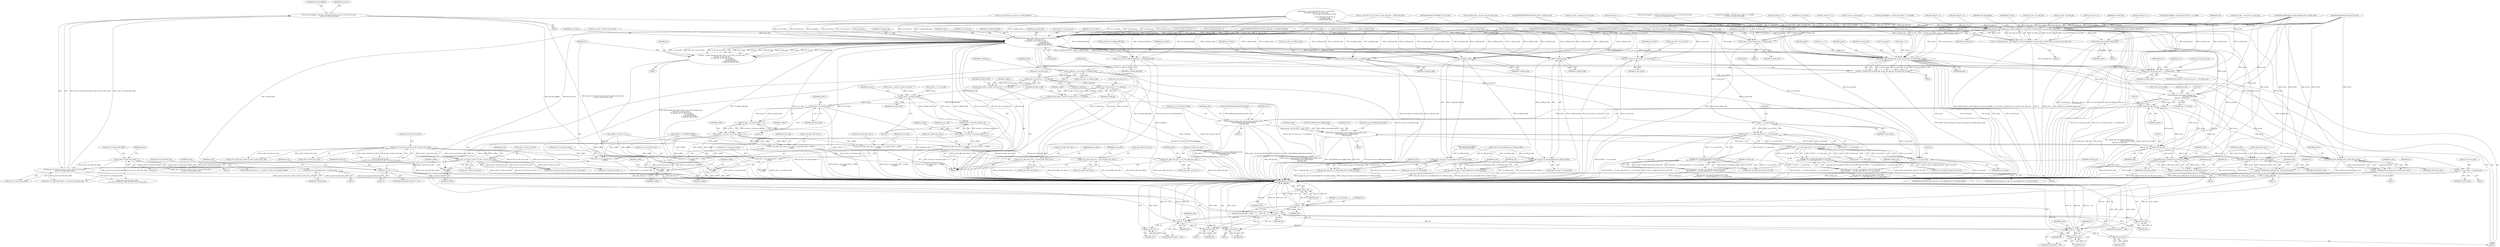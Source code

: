 digraph "0_Android_494561291a503840f385fbcd11d9bc5f4dc502b8_2@integer" {
"1001121" [label="(Call,num_mb_skipped = (ps_dec->u2_frm_ht_in_mbs * ps_dec->u2_frm_wd_in_mbs)\n - ps_dec->u2_total_mbs_coded)"];
"1001123" [label="(Call,(ps_dec->u2_frm_ht_in_mbs * ps_dec->u2_frm_wd_in_mbs)\n - ps_dec->u2_total_mbs_coded)"];
"1001124" [label="(Call,ps_dec->u2_frm_ht_in_mbs * ps_dec->u2_frm_wd_in_mbs)"];
"1000237" [label="(Call,ps_dec->u2_frm_ht_in_mbs * ps_dec->u2_frm_wd_in_mbs)"];
"1000617" [label="(Call,ps_dec->u2_total_mbs_coded = 0)"];
"1001182" [label="(Call,ih264d_mark_err_slice_skip(ps_dec, num_mb_skipped, u1_is_idr_slice, u2_frame_num, ps_cur_poc, prev_slice_err))"];
"1001180" [label="(Call,ret = ih264d_mark_err_slice_skip(ps_dec, num_mb_skipped, u1_is_idr_slice, u2_frame_num, ps_cur_poc, prev_slice_err))"];
"1001268" [label="(Call,ret != OK)"];
"1001271" [label="(Return,return ret;)"];
"1001441" [label="(Call,ret != OK)"];
"1001444" [label="(Return,return ret;)"];
"1001656" [label="(Call,ret != OK)"];
"1001659" [label="(Return,return ret;)"];
"1001907" [label="(Return,return OK;)"];
"1001924" [label="(Return,return OK;)"];
"1002557" [label="(Call,ret != OK)"];
"1002560" [label="(Return,return ret;)"];
"1002617" [label="(Return,return ret;)"];
"1001210" [label="(Call,ps_dec->u2_prv_frame_num = u2_frame_num)"];
"1001223" [label="(Call,prev_slice_err == 2)"];
"1001263" [label="(Call,ih264d_err_pic_dispbuf_mgr(ps_dec))"];
"1001316" [label="(Call,ps_dec->u2_prv_frame_num = u2_frame_num)"];
"1001424" [label="(Call,ih264d_decode_pic_order_cnt(u1_is_idr_slice, u2_frame_num,\n &ps_dec->s_prev_pic_poc,\n &s_tmp_poc, ps_cur_slice, ps_pps,\n                                          u1_nal_ref_idc,\n                                          u1_bottom_field_flag,\n                                          u1_field_pic_flag, &i4_poc))"];
"1001422" [label="(Call,ret = ih264d_decode_pic_order_cnt(u1_is_idr_slice, u2_frame_num,\n &ps_dec->s_prev_pic_poc,\n &s_tmp_poc, ps_cur_slice, ps_pps,\n                                          u1_nal_ref_idc,\n                                          u1_bottom_field_flag,\n                                          u1_field_pic_flag, &i4_poc))"];
"1001512" [label="(Call,ps_cur_slice->u1_field_pic_flag = u1_field_pic_flag)"];
"1001958" [label="(Call,u1_field_pic = ps_cur_slice->u1_field_pic_flag)"];
"1002019" [label="(Call,ps_dec->u2_frm_wd_y << u1_field_pic)"];
"1002017" [label="(Call,u4_frame_stride = ps_dec->u2_frm_wd_y << u1_field_pic)"];
"1002032" [label="(Call,u2_mb_y * u4_frame_stride)"];
"1002031" [label="(Call,(u2_mb_y * u4_frame_stride) << 4)"];
"1002029" [label="(Call,y_offset = (u2_mb_y * u4_frame_stride) << 4)"];
"1002036" [label="(Call,ps_trns_addr->pu1_dest_y = ps_dec->s_cur_pic.pu1_buf1 + x_offset\n + y_offset)"];
"1002095" [label="(Call,ps_trns_addr->pu1_mb_y = ps_trns_addr->pu1_dest_y)"];
"1002040" [label="(Call,ps_dec->s_cur_pic.pu1_buf1 + x_offset\n + y_offset)"];
"1002046" [label="(Call,x_offset\n + y_offset)"];
"1002062" [label="(Call,u2_mb_y * u4_frame_stride)"];
"1002061" [label="(Call,(u2_mb_y * u4_frame_stride) << 3)"];
"1002059" [label="(Call,y_offset = (u2_mb_y * u4_frame_stride) << 3)"];
"1002069" [label="(Call,ps_trns_addr->pu1_dest_u = ps_dec->s_cur_pic.pu1_buf2 + x_offset\n + y_offset)"];
"1002102" [label="(Call,ps_trns_addr->pu1_mb_u = ps_trns_addr->pu1_dest_u)"];
"1002073" [label="(Call,ps_dec->s_cur_pic.pu1_buf2 + x_offset\n + y_offset)"];
"1002079" [label="(Call,x_offset\n + y_offset)"];
"1002082" [label="(Call,ps_trns_addr->pu1_dest_v = ps_dec->s_cur_pic.pu1_buf3 + x_offset\n + y_offset)"];
"1002109" [label="(Call,ps_trns_addr->pu1_mb_v = ps_trns_addr->pu1_dest_v)"];
"1002086" [label="(Call,ps_dec->s_cur_pic.pu1_buf3 + x_offset\n + y_offset)"];
"1002092" [label="(Call,x_offset\n + y_offset)"];
"1002051" [label="(Call,ps_dec->u2_frm_wd_uv << u1_field_pic)"];
"1002049" [label="(Call,u4_frame_stride = ps_dec->u2_frm_wd_uv << u1_field_pic)"];
"1001517" [label="(Call,ps_cur_slice->u1_bottom_field_flag = u1_bottom_field_flag)"];
"1001544" [label="(Call,ps_cur_slice->u1_nal_ref_idc = u1_nal_ref_idc)"];
"1001610" [label="(Call,!u1_field_pic_flag)"];
"1001604" [label="(Call,(ps_pps->ps_sps->u1_mb_aff_flag) && (!u1_field_pic_flag))"];
"1001603" [label="(Call,!((ps_pps->ps_sps->u1_mb_aff_flag) && (!u1_field_pic_flag)))"];
"1001627" [label="(Call,!u1_field_pic_flag)"];
"1001621" [label="(Call,(ps_pps->ps_sps->u1_mb_aff_flag) && (!u1_field_pic_flag))"];
"1001620" [label="(Call,!((ps_pps->ps_sps->u1_mb_aff_flag) && (!u1_field_pic_flag)))"];
"1001648" [label="(Call,ih264d_start_of_pic(ps_dec, i4_poc, &s_tmp_poc, u2_frame_num, ps_pps))"];
"1001646" [label="(Call,ret = ih264d_start_of_pic(ps_dec, i4_poc, &s_tmp_poc, u2_frame_num, ps_pps))"];
"1001667" [label="(Call,ih264d_get_next_display_field(ps_dec,\n                                          ps_dec->ps_out_buffer,\n &(ps_dec->s_disp_op)))"];
"1001722" [label="(Call,(void *)ps_dec)"];
"1001714" [label="(Call,ithread_create(ps_dec->pv_dec_thread_handle, NULL,\n (void *)ih264d_decode_picture_thread,\n (void *)ps_dec))"];
"1001758" [label="(Call,ithread_create(ps_dec->pv_bs_deblk_thread_handle, NULL,\n (void *)ih264d_recon_deblk_thread,\n (void *)ps_dec))"];
"1001766" [label="(Call,(void *)ps_dec)"];
"1002456" [label="(Call,ih264d_parse_islice(ps_dec, u2_first_mb_in_slice))"];
"1002454" [label="(Call,ret = ih264d_parse_islice(ps_dec, u2_first_mb_in_slice))"];
"1002491" [label="(Call,ih264d_parse_pslice(ps_dec, u2_first_mb_in_slice))"];
"1002489" [label="(Call,ret = ih264d_parse_pslice(ps_dec, u2_first_mb_in_slice))"];
"1002525" [label="(Call,ih264d_parse_bslice(ps_dec, u2_first_mb_in_slice))"];
"1002523" [label="(Call,ret = ih264d_parse_bslice(ps_dec, u2_first_mb_in_slice))"];
"1001838" [label="(Call,ps_err->u4_frm_sei_sync == u2_frame_num)"];
"1001854" [label="(Call,ps_err->u4_cur_frm = u2_frame_num)"];
"1001874" [label="(Call,0 == u1_nal_ref_idc)"];
"1001870" [label="(Call,(B_SLICE == u1_slice_type) && (0 == u1_nal_ref_idc))"];
"1001864" [label="(Call,(ps_dec->u4_skip_frm_mask & B_SLC_BIT)\n && (B_SLICE == u1_slice_type) && (0 == u1_nal_ref_idc))"];
"1001862" [label="(Call,i4_skip_b_pic = (ps_dec->u4_skip_frm_mask & B_SLC_BIT)\n && (B_SLICE == u1_slice_type) && (0 == u1_nal_ref_idc))"];
"1001885" [label="(Call,(P_SLICE == u1_slice_type) && (0 == u1_nal_ref_idc))"];
"1001879" [label="(Call,(ps_dec->u4_skip_frm_mask & P_SLC_BIT)\n && (P_SLICE == u1_slice_type) && (0 == u1_nal_ref_idc))"];
"1001877" [label="(Call,i4_skip_p_pic = (ps_dec->u4_skip_frm_mask & P_SLC_BIT)\n && (P_SLICE == u1_slice_type) && (0 == u1_nal_ref_idc))"];
"1001889" [label="(Call,0 == u1_nal_ref_idc)"];
"1001427" [label="(Call,&ps_dec->s_prev_pic_poc)"];
"1001017" [label="(Call,u1_is_idr_slice = ps_cur_slice->u1_nal_unit_type == IDR_SLICE_NAL)"];
"1001658" [label="(Identifier,OK)"];
"1001650" [label="(Identifier,i4_poc)"];
"1002458" [label="(Identifier,u2_first_mb_in_slice)"];
"1001237" [label="(Identifier,ps_dec)"];
"1002455" [label="(Identifier,ret)"];
"1001610" [label="(Call,!u1_field_pic_flag)"];
"1001519" [label="(Identifier,ps_cur_slice)"];
"1001960" [label="(Call,ps_cur_slice->u1_field_pic_flag)"];
"1001880" [label="(Call,ps_dec->u4_skip_frm_mask & P_SLC_BIT)"];
"1002102" [label="(Call,ps_trns_addr->pu1_mb_u = ps_trns_addr->pu1_dest_u)"];
"1001865" [label="(Call,ps_dec->u4_skip_frm_mask & B_SLC_BIT)"];
"1001263" [label="(Call,ih264d_err_pic_dispbuf_mgr(ps_dec))"];
"1001654" [label="(Identifier,ps_pps)"];
"1001894" [label="(Block,)"];
"1002041" [label="(Call,ps_dec->s_cur_pic.pu1_buf1)"];
"1000538" [label="(Call,ih264d_decode_gaps_in_frame_num(ps_dec, u2_frame_num))"];
"1002084" [label="(Identifier,ps_trns_addr)"];
"1000686" [label="(Call,0 == u1_field_pic_flag)"];
"1000618" [label="(Call,ps_dec->u2_total_mbs_coded)"];
"1002560" [label="(Return,return ret;)"];
"1002031" [label="(Call,(u2_mb_y * u4_frame_stride) << 4)"];
"1002066" [label="(Call,x_offset *= YUV420SP_FACTOR)"];
"1001152" [label="(Call,num_mb_skipped = (u2_first_mb_in_slice << u1_mbaff)\n - ps_dec->u2_total_mbs_coded)"];
"1001108" [label="(Call,prev_slice_err = 1)"];
"1001907" [label="(Return,return OK;)"];
"1002454" [label="(Call,ret = ih264d_parse_islice(ps_dec, u2_first_mb_in_slice))"];
"1001438" [label="(Call,&i4_poc)"];
"1002087" [label="(Call,ps_dec->s_cur_pic.pu1_buf3)"];
"1001185" [label="(Identifier,u1_is_idr_slice)"];
"1001604" [label="(Call,(ps_pps->ps_sps->u1_mb_aff_flag) && (!u1_field_pic_flag))"];
"1002099" [label="(Call,ps_trns_addr->pu1_dest_y)"];
"1002048" [label="(Identifier,y_offset)"];
"1002093" [label="(Identifier,x_offset)"];
"1001458" [label="(Call,i4_poc == 0)"];
"1001217" [label="(Identifier,ps_dec)"];
"1000899" [label="(Call,ih264d_is_end_of_pic(u2_frame_num, u1_nal_ref_idc,\n &s_tmp_poc, &ps_dec->s_cur_pic_poc,\n                                            ps_cur_slice, u1_pic_order_cnt_type,\n\n                                             u1_nal_unit_type, u4_idr_pic_id,\n                                             u1_field_pic_flag,\n                                             u1_bottom_field_flag))"];
"1000625" [label="(Identifier,ps_seq)"];
"1001149" [label="(Call,prev_slice_err = 2)"];
"1002063" [label="(Identifier,u2_mb_y)"];
"1002074" [label="(Call,ps_dec->s_cur_pic.pu1_buf2)"];
"1002515" [label="(Block,)"];
"1001443" [label="(Identifier,OK)"];
"1001270" [label="(Identifier,OK)"];
"1001876" [label="(Identifier,u1_nal_ref_idc)"];
"1001274" [label="(Identifier,i1_is_end_of_poc)"];
"1002446" [label="(Block,)"];
"1001970" [label="(Identifier,ps_dec)"];
"1001602" [label="(ControlStructure,if(!((ps_pps->ps_sps->u1_mb_aff_flag) && (!u1_field_pic_flag))))"];
"1002009" [label="(Call,ps_dec->u2_frm_ht_in_mbs - 1)"];
"1001646" [label="(Call,ret = ih264d_start_of_pic(ps_dec, i4_poc, &s_tmp_poc, u2_frame_num, ps_pps))"];
"1000930" [label="(Call,!u1_field_pic_flag)"];
"1001516" [label="(Identifier,u1_field_pic_flag)"];
"1002034" [label="(Identifier,u4_frame_stride)"];
"1001320" [label="(Identifier,u2_frame_num)"];
"1001649" [label="(Identifier,ps_dec)"];
"1001669" [label="(Call,ps_dec->ps_out_buffer)"];
"1001889" [label="(Call,0 == u1_nal_ref_idc)"];
"1001440" [label="(ControlStructure,if(ret != OK))"];
"1001214" [label="(Identifier,u2_frame_num)"];
"1001134" [label="(Call,ps_cur_poc = &s_tmp_poc)"];
"1000666" [label="(Call,u1_field_pic_flag = 0)"];
"1001235" [label="(Call,ps_dec->u2_total_mbs_coded\n >= ps_dec->u2_frm_ht_in_mbs * ps_dec->u2_frm_wd_in_mbs)"];
"1001713" [label="(Block,)"];
"1001188" [label="(Identifier,prev_slice_err)"];
"1001422" [label="(Call,ret = ih264d_decode_pic_order_cnt(u1_is_idr_slice, u2_frame_num,\n &ps_dec->s_prev_pic_poc,\n &s_tmp_poc, ps_cur_slice, ps_pps,\n                                          u1_nal_ref_idc,\n                                          u1_bottom_field_flag,\n                                          u1_field_pic_flag, &i4_poc))"];
"1001224" [label="(Identifier,prev_slice_err)"];
"1000652" [label="(Call,COPYTHECONTEXT(\"SH: bottom_field_flag\", u1_bottom_field_flag))"];
"1002095" [label="(Call,ps_trns_addr->pu1_mb_y = ps_trns_addr->pu1_dest_y)"];
"1002092" [label="(Call,x_offset\n + y_offset)"];
"1002111" [label="(Identifier,ps_trns_addr)"];
"1002493" [label="(Identifier,u2_first_mb_in_slice)"];
"1001856" [label="(Identifier,ps_err)"];
"1001855" [label="(Call,ps_err->u4_cur_frm)"];
"1002038" [label="(Identifier,ps_trns_addr)"];
"1002110" [label="(Call,ps_trns_addr->pu1_mb_v)"];
"1001668" [label="(Identifier,ps_dec)"];
"1001766" [label="(Call,(void *)ps_dec)"];
"1001842" [label="(Identifier,u2_frame_num)"];
"1001667" [label="(Call,ih264d_get_next_display_field(ps_dec,\n                                          ps_dec->ps_out_buffer,\n &(ps_dec->s_disp_op)))"];
"1001122" [label="(Identifier,num_mb_skipped)"];
"1001648" [label="(Call,ih264d_start_of_pic(ps_dec, i4_poc, &s_tmp_poc, u2_frame_num, ps_pps))"];
"1001838" [label="(Call,ps_err->u4_frm_sei_sync == u2_frame_num)"];
"1001211" [label="(Call,ps_dec->u2_prv_frame_num)"];
"1002082" [label="(Call,ps_trns_addr->pu1_dest_v = ps_dec->s_cur_pic.pu1_buf3 + x_offset\n + y_offset)"];
"1001759" [label="(Call,ps_dec->pv_bs_deblk_thread_handle)"];
"1001647" [label="(Identifier,ret)"];
"1001095" [label="(Call,ps_seq->u1_mb_aff_flag\n && (!u1_field_pic_flag))"];
"1001893" [label="(Identifier,i4_skip_b_pic)"];
"1002025" [label="(Identifier,x_offset)"];
"1001180" [label="(Call,ret = ih264d_mark_err_slice_skip(ps_dec, num_mb_skipped, u1_is_idr_slice, u2_frame_num, ps_cur_poc, prev_slice_err))"];
"1002523" [label="(Call,ret = ih264d_parse_bslice(ps_dec, u2_first_mb_in_slice))"];
"1001877" [label="(Call,i4_skip_p_pic = (ps_dec->u4_skip_frm_mask & P_SLC_BIT)\n && (P_SLICE == u1_slice_type) && (0 == u1_nal_ref_idc))"];
"1002036" [label="(Call,ps_trns_addr->pu1_dest_y = ps_dec->s_cur_pic.pu1_buf1 + x_offset\n + y_offset)"];
"1001627" [label="(Call,!u1_field_pic_flag)"];
"1001425" [label="(Identifier,u1_is_idr_slice)"];
"1002073" [label="(Call,ps_dec->s_cur_pic.pu1_buf2 + x_offset\n + y_offset)"];
"1001854" [label="(Call,ps_err->u4_cur_frm = u2_frame_num)"];
"1001124" [label="(Call,ps_dec->u2_frm_ht_in_mbs * ps_dec->u2_frm_wd_in_mbs)"];
"1001657" [label="(Identifier,ret)"];
"1001678" [label="(Literal,0)"];
"1002030" [label="(Identifier,y_offset)"];
"1001653" [label="(Identifier,u2_frame_num)"];
"1001875" [label="(Literal,0)"];
"1002577" [label="(Call,ps_dec->u2_total_mbs_coded >= (ps_seq->u2_max_mb_addr + 1))"];
"1002558" [label="(Identifier,ret)"];
"1001264" [label="(Identifier,ps_dec)"];
"1002018" [label="(Identifier,u4_frame_stride)"];
"1001040" [label="(Call,num_mb_skipped = u2_first_mb_in_slice << u1_mbaff)"];
"1002106" [label="(Call,ps_trns_addr->pu1_dest_u)"];
"1001521" [label="(Identifier,u1_bottom_field_flag)"];
"1000621" [label="(Literal,0)"];
"1002559" [label="(Identifier,OK)"];
"1001210" [label="(Call,ps_dec->u2_prv_frame_num = u2_frame_num)"];
"1001433" [label="(Identifier,ps_cur_slice)"];
"1001512" [label="(Call,ps_cur_slice->u1_field_pic_flag = u1_field_pic_flag)"];
"1001551" [label="(Identifier,ps_cur_slice)"];
"1000978" [label="(Call,prev_slice_err = 2)"];
"1002029" [label="(Call,y_offset = (u2_mb_y * u4_frame_stride) << 4)"];
"1001724" [label="(Identifier,ps_dec)"];
"1000973" [label="(Call,prev_slice_err = 1)"];
"1000635" [label="(Call,u1_bottom_field_flag = 0)"];
"1001128" [label="(Call,ps_dec->u2_frm_wd_in_mbs)"];
"1001911" [label="(Block,)"];
"1002019" [label="(Call,ps_dec->u2_frm_wd_y << u1_field_pic)"];
"1001605" [label="(Call,ps_pps->ps_sps->u1_mb_aff_flag)"];
"1000170" [label="(Call,*ps_cur_slice = ps_dec->ps_cur_slice)"];
"1002617" [label="(Return,return ret;)"];
"1001184" [label="(Identifier,num_mb_skipped)"];
"1001229" [label="(Identifier,ps_dec)"];
"1002051" [label="(Call,ps_dec->u2_frm_wd_uv << u1_field_pic)"];
"1000944" [label="(Call,u2_frame_num != ps_dec->u2_prv_frame_num)"];
"1002050" [label="(Identifier,u4_frame_stride)"];
"1001637" [label="(Identifier,ps_dec)"];
"1001715" [label="(Call,ps_dec->pv_dec_thread_handle)"];
"1001423" [label="(Identifier,ret)"];
"1001123" [label="(Call,(ps_dec->u2_frm_ht_in_mbs * ps_dec->u2_frm_wd_in_mbs)\n - ps_dec->u2_total_mbs_coded)"];
"1001441" [label="(Call,ret != OK)"];
"1002096" [label="(Call,ps_trns_addr->pu1_mb_y)"];
"1001187" [label="(Identifier,ps_cur_poc)"];
"1001000" [label="(Call,(ps_dec->u2_frm_ht_in_mbs * ps_dec->u2_frm_wd_in_mbs)\n - ps_dec->u2_total_mbs_coded)"];
"1000669" [label="(Call,u1_bottom_field_flag = 0)"];
"1001179" [label="(Block,)"];
"1001722" [label="(Call,(void *)ps_dec)"];
"1001714" [label="(Call,ithread_create(ps_dec->pv_dec_thread_handle, NULL,\n (void *)ih264d_decode_picture_thread,\n (void *)ps_dec))"];
"1000617" [label="(Call,ps_dec->u2_total_mbs_coded = 0)"];
"1002049" [label="(Call,u4_frame_stride = ps_dec->u2_frm_wd_uv << u1_field_pic)"];
"1002081" [label="(Identifier,y_offset)"];
"1001161" [label="(Call,ps_cur_poc = &s_tmp_poc)"];
"1002083" [label="(Call,ps_trns_addr->pu1_dest_v)"];
"1001890" [label="(Literal,0)"];
"1001434" [label="(Identifier,ps_pps)"];
"1001435" [label="(Identifier,u1_nal_ref_idc)"];
"1001727" [label="(Identifier,ps_dec)"];
"1001323" [label="(Identifier,ps_cur_slice)"];
"1002525" [label="(Call,ih264d_parse_bslice(ps_dec, u2_first_mb_in_slice))"];
"1002456" [label="(Call,ih264d_parse_islice(ps_dec, u2_first_mb_in_slice))"];
"1001660" [label="(Identifier,ret)"];
"1001131" [label="(Call,ps_dec->u2_total_mbs_coded)"];
"1002064" [label="(Identifier,u4_frame_stride)"];
"1001645" [label="(Block,)"];
"1001858" [label="(Identifier,u2_frame_num)"];
"1001132" [label="(Identifier,ps_dec)"];
"1001719" [label="(Call,(void *)ih264d_decode_picture_thread)"];
"1001871" [label="(Call,B_SLICE == u1_slice_type)"];
"1002557" [label="(Call,ret != OK)"];
"1001436" [label="(Identifier,u1_bottom_field_flag)"];
"1002086" [label="(Call,ps_dec->s_cur_pic.pu1_buf3 + x_offset\n + y_offset)"];
"1000235" [label="(Call,u2_first_mb_in_slice\n > (ps_dec->u2_frm_ht_in_mbs * ps_dec->u2_frm_wd_in_mbs))"];
"1001544" [label="(Call,ps_cur_slice->u1_nal_ref_idc = u1_nal_ref_idc)"];
"1000237" [label="(Call,ps_dec->u2_frm_ht_in_mbs * ps_dec->u2_frm_wd_in_mbs)"];
"1002047" [label="(Identifier,x_offset)"];
"1001997" [label="(Call,u2_mb_y <<= u1_mb_aff)"];
"1001524" [label="(Identifier,ps_cur_slice)"];
"1002481" [label="(Block,)"];
"1002530" [label="(Identifier,ps_dec)"];
"1001045" [label="(Call,ps_cur_poc = &s_tmp_poc)"];
"1001442" [label="(Identifier,ret)"];
"1000160" [label="(Block,)"];
"1001117" [label="(Block,)"];
"1001239" [label="(Call,ps_dec->u2_frm_ht_in_mbs * ps_dec->u2_frm_wd_in_mbs)"];
"1001317" [label="(Call,ps_dec->u2_prv_frame_num)"];
"1000157" [label="(MethodParameterIn,UWORD8 u1_is_idr_slice)"];
"1001874" [label="(Call,0 == u1_nal_ref_idc)"];
"1001426" [label="(Identifier,u2_frame_num)"];
"1002113" [label="(Call,ps_trns_addr->pu1_dest_v)"];
"1002080" [label="(Identifier,x_offset)"];
"1001622" [label="(Call,ps_pps->ps_sps->u1_mb_aff_flag)"];
"1001192" [label="(Identifier,ps_dec)"];
"1002556" [label="(ControlStructure,if(ret != OK))"];
"1000158" [label="(MethodParameterIn,UWORD8 u1_nal_ref_idc)"];
"1002524" [label="(Identifier,ret)"];
"1001655" [label="(ControlStructure,if(ret != OK))"];
"1001846" [label="(Identifier,ps_err)"];
"1002070" [label="(Call,ps_trns_addr->pu1_dest_u)"];
"1001830" [label="(Block,)"];
"1000424" [label="(Call,ps_pps = &ps_dec->ps_pps[u4_temp])"];
"1002104" [label="(Identifier,ps_trns_addr)"];
"1001001" [label="(Call,ps_dec->u2_frm_ht_in_mbs * ps_dec->u2_frm_wd_in_mbs)"];
"1002069" [label="(Call,ps_trns_addr->pu1_dest_u = ps_dec->s_cur_pic.pu1_buf2 + x_offset\n + y_offset)"];
"1002496" [label="(Identifier,ps_dec)"];
"1001837" [label="(ControlStructure,if(ps_err->u4_frm_sei_sync == u2_frame_num))"];
"1001266" [label="(Identifier,ERROR_NEW_FRAME_EXPECTED)"];
"1002033" [label="(Identifier,u2_mb_y)"];
"1001663" [label="(Identifier,ps_dec)"];
"1002097" [label="(Identifier,ps_trns_addr)"];
"1002109" [label="(Call,ps_trns_addr->pu1_mb_v = ps_trns_addr->pu1_dest_v)"];
"1001666" [label="(Block,)"];
"1001924" [label="(Return,return OK;)"];
"1001445" [label="(Identifier,ret)"];
"1002119" [label="(Identifier,ps_dec)"];
"1002020" [label="(Call,ps_dec->u2_frm_wd_y)"];
"1000480" [label="(Block,)"];
"1001718" [label="(Identifier,NULL)"];
"1001885" [label="(Call,(P_SLICE == u1_slice_type) && (0 == u1_nal_ref_idc))"];
"1001223" [label="(Call,prev_slice_err == 2)"];
"1001614" [label="(Identifier,ps_dec)"];
"1001099" [label="(Call,!u1_field_pic_flag)"];
"1000926" [label="(Call,ps_seq->u1_mb_aff_flag && (!u1_field_pic_flag))"];
"1001424" [label="(Call,ih264d_decode_pic_order_cnt(u1_is_idr_slice, u2_frame_num,\n &ps_dec->s_prev_pic_poc,\n &s_tmp_poc, ps_cur_slice, ps_pps,\n                                          u1_nal_ref_idc,\n                                          u1_bottom_field_flag,\n                                          u1_field_pic_flag, &i4_poc))"];
"1002060" [label="(Identifier,y_offset)"];
"1001628" [label="(Identifier,u1_field_pic_flag)"];
"1001758" [label="(Call,ithread_create(ps_dec->pv_bs_deblk_thread_handle, NULL,\n (void *)ih264d_recon_deblk_thread,\n (void *)ps_dec))"];
"1001659" [label="(Return,return ret;)"];
"1000159" [label="(MethodParameterIn,dec_struct_t *ps_dec)"];
"1001195" [label="(Block,)"];
"1002289" [label="(Call,u2_first_mb_in_slice - 1)"];
"1001141" [label="(Call,(u2_first_mb_in_slice << u1_mbaff) > ps_dec->u2_total_mbs_coded)"];
"1001870" [label="(Call,(B_SLICE == u1_slice_type) && (0 == u1_nal_ref_idc))"];
"1001752" [label="(Block,)"];
"1002067" [label="(Identifier,x_offset)"];
"1001118" [label="(Call,prev_slice_err = 2)"];
"1001186" [label="(Identifier,u2_frame_num)"];
"1001621" [label="(Call,(ps_pps->ps_sps->u1_mb_aff_flag) && (!u1_field_pic_flag))"];
"1001631" [label="(Identifier,ps_dec)"];
"1000466" [label="(Call,COPYTHECONTEXT(\"SH: frame_num\", u2_frame_num))"];
"1001431" [label="(Call,&s_tmp_poc)"];
"1001771" [label="(Identifier,ps_dec)"];
"1001121" [label="(Call,num_mb_skipped = (ps_dec->u2_frm_ht_in_mbs * ps_dec->u2_frm_wd_in_mbs)\n - ps_dec->u2_total_mbs_coded)"];
"1002023" [label="(Identifier,u1_field_pic)"];
"1001135" [label="(Identifier,ps_cur_poc)"];
"1001672" [label="(Call,&(ps_dec->s_disp_op))"];
"1002463" [label="(Identifier,ps_dec)"];
"1001444" [label="(Return,return ret;)"];
"1001225" [label="(Literal,2)"];
"1002619" [label="(MethodReturn,WORD32)"];
"1001864" [label="(Call,(ps_dec->u4_skip_frm_mask & B_SLC_BIT)\n && (B_SLICE == u1_slice_type) && (0 == u1_nal_ref_idc))"];
"1000932" [label="(Call,prev_slice_err = 0)"];
"1002017" [label="(Call,u4_frame_stride = ps_dec->u2_frm_wd_y << u1_field_pic)"];
"1002057" [label="(Identifier,x_offset)"];
"1001878" [label="(Identifier,i4_skip_p_pic)"];
"1002457" [label="(Identifier,ps_dec)"];
"1002489" [label="(Call,ret = ih264d_parse_pslice(ps_dec, u2_first_mb_in_slice))"];
"1002618" [label="(Identifier,ret)"];
"1001620" [label="(Call,!((ps_pps->ps_sps->u1_mb_aff_flag) && (!u1_field_pic_flag)))"];
"1001886" [label="(Call,P_SLICE == u1_slice_type)"];
"1001111" [label="(Call,num_mb_skipped = u2_first_mb_in_slice << u1_mbaff)"];
"1002564" [label="(Identifier,ps_dec)"];
"1001513" [label="(Call,ps_cur_slice->u1_field_pic_flag)"];
"1001548" [label="(Identifier,u1_nal_ref_idc)"];
"1001315" [label="(Block,)"];
"1001262" [label="(Block,)"];
"1001517" [label="(Call,ps_cur_slice->u1_bottom_field_flag = u1_bottom_field_flag)"];
"1002062" [label="(Call,u2_mb_y * u4_frame_stride)"];
"1002492" [label="(Identifier,ps_dec)"];
"1001518" [label="(Call,ps_cur_slice->u1_bottom_field_flag)"];
"1002526" [label="(Identifier,ps_dec)"];
"1001183" [label="(Identifier,ps_dec)"];
"1001603" [label="(Call,!((ps_pps->ps_sps->u1_mb_aff_flag) && (!u1_field_pic_flag)))"];
"1002024" [label="(Call,x_offset = u2_mb_x << 4)"];
"1000839" [label="(Call,!u1_field_pic_flag)"];
"1001958" [label="(Call,u1_field_pic = ps_cur_slice->u1_field_pic_flag)"];
"1002103" [label="(Call,ps_trns_addr->pu1_mb_u)"];
"1002055" [label="(Identifier,u1_field_pic)"];
"1001651" [label="(Call,&s_tmp_poc)"];
"1001879" [label="(Call,(ps_dec->u4_skip_frm_mask & P_SLC_BIT)\n && (P_SLICE == u1_slice_type) && (0 == u1_nal_ref_idc))"];
"1001908" [label="(Identifier,OK)"];
"1001269" [label="(Identifier,ret)"];
"1001222" [label="(ControlStructure,if(prev_slice_err == 2))"];
"1000779" [label="(Call,!u1_field_pic_flag)"];
"1002491" [label="(Call,ih264d_parse_pslice(ps_dec, u2_first_mb_in_slice))"];
"1001437" [label="(Identifier,u1_field_pic_flag)"];
"1002007" [label="(Call,u2_mb_y > ps_dec->u2_frm_ht_in_mbs - 1)"];
"1002061" [label="(Call,(u2_mb_y * u4_frame_stride) << 3)"];
"1002094" [label="(Identifier,y_offset)"];
"1001619" [label="(ControlStructure,if(!((ps_pps->ps_sps->u1_mb_aff_flag) && (!u1_field_pic_flag))))"];
"1001125" [label="(Call,ps_dec->u2_frm_ht_in_mbs)"];
"1001763" [label="(Call,(void *)ih264d_recon_deblk_thread)"];
"1001839" [label="(Call,ps_err->u4_frm_sei_sync)"];
"1002040" [label="(Call,ps_dec->s_cur_pic.pu1_buf1 + x_offset\n + y_offset)"];
"1001891" [label="(Identifier,u1_nal_ref_idc)"];
"1001272" [label="(Identifier,ret)"];
"1002035" [label="(Literal,4)"];
"1002561" [label="(Identifier,ret)"];
"1002527" [label="(Identifier,u2_first_mb_in_slice)"];
"1002052" [label="(Call,ps_dec->u2_frm_wd_uv)"];
"1001959" [label="(Identifier,u1_field_pic)"];
"1001448" [label="(Identifier,i4_poc)"];
"1001963" [label="(Block,)"];
"1002037" [label="(Call,ps_trns_addr->pu1_dest_y)"];
"1001862" [label="(Call,i4_skip_b_pic = (ps_dec->u4_skip_frm_mask & B_SLC_BIT)\n && (B_SLICE == u1_slice_type) && (0 == u1_nal_ref_idc))"];
"1001271" [label="(Return,return ret;)"];
"1002079" [label="(Call,x_offset\n + y_offset)"];
"1000489" [label="(Call,*ps_cur_poc = &ps_dec->s_cur_pic_poc)"];
"1001863" [label="(Identifier,i4_skip_b_pic)"];
"1001268" [label="(Call,ret != OK)"];
"1001421" [label="(Block,)"];
"1000632" [label="(Call,COPYTHECONTEXT(\"SH: field_pic_flag\", u1_field_pic_flag))"];
"1000178" [label="(Call,i4_poc = 0)"];
"1001011" [label="(Call,ps_cur_poc = &ps_dec->s_cur_pic_poc)"];
"1001182" [label="(Call,ih264d_mark_err_slice_skip(ps_dec, num_mb_skipped, u1_is_idr_slice, u2_frame_num, ps_cur_poc, prev_slice_err))"];
"1000241" [label="(Call,ps_dec->u2_frm_wd_in_mbs)"];
"1001925" [label="(Identifier,OK)"];
"1002065" [label="(Literal,3)"];
"1001545" [label="(Call,ps_cur_slice->u1_nal_ref_idc)"];
"1000238" [label="(Call,ps_dec->u2_frm_ht_in_mbs)"];
"1001267" [label="(ControlStructure,if(ret != OK))"];
"1002032" [label="(Call,u2_mb_y * u4_frame_stride)"];
"1001762" [label="(Identifier,NULL)"];
"1002059" [label="(Call,y_offset = (u2_mb_y * u4_frame_stride) << 3)"];
"1001768" [label="(Identifier,ps_dec)"];
"1001859" [label="(Block,)"];
"1001316" [label="(Call,ps_dec->u2_prv_frame_num = u2_frame_num)"];
"1001656" [label="(Call,ret != OK)"];
"1001611" [label="(Identifier,u1_field_pic_flag)"];
"1001181" [label="(Identifier,ret)"];
"1001037" [label="(Call,prev_slice_err = 1)"];
"1000521" [label="(Call,u1_is_idr_slice || ps_cur_slice->u1_mmco_equalto5)"];
"1002490" [label="(Identifier,ret)"];
"1001944" [label="(Block,)"];
"1000998" [label="(Call,num_mb_skipped = (ps_dec->u2_frm_ht_in_mbs * ps_dec->u2_frm_wd_in_mbs)\n - ps_dec->u2_total_mbs_coded)"];
"1002046" [label="(Call,x_offset\n + y_offset)"];
"1001121" -> "1001117"  [label="AST: "];
"1001121" -> "1001123"  [label="CFG: "];
"1001122" -> "1001121"  [label="AST: "];
"1001123" -> "1001121"  [label="AST: "];
"1001135" -> "1001121"  [label="CFG: "];
"1001121" -> "1002619"  [label="DDG: (ps_dec->u2_frm_ht_in_mbs * ps_dec->u2_frm_wd_in_mbs)\n - ps_dec->u2_total_mbs_coded"];
"1001121" -> "1002619"  [label="DDG: num_mb_skipped"];
"1001123" -> "1001121"  [label="DDG: ps_dec->u2_frm_ht_in_mbs * ps_dec->u2_frm_wd_in_mbs"];
"1001123" -> "1001121"  [label="DDG: ps_dec->u2_total_mbs_coded"];
"1001121" -> "1001182"  [label="DDG: num_mb_skipped"];
"1001123" -> "1001131"  [label="CFG: "];
"1001124" -> "1001123"  [label="AST: "];
"1001131" -> "1001123"  [label="AST: "];
"1001123" -> "1002619"  [label="DDG: ps_dec->u2_frm_ht_in_mbs * ps_dec->u2_frm_wd_in_mbs"];
"1001123" -> "1002619"  [label="DDG: ps_dec->u2_total_mbs_coded"];
"1001124" -> "1001123"  [label="DDG: ps_dec->u2_frm_ht_in_mbs"];
"1001124" -> "1001123"  [label="DDG: ps_dec->u2_frm_wd_in_mbs"];
"1000617" -> "1001123"  [label="DDG: ps_dec->u2_total_mbs_coded"];
"1001123" -> "1001235"  [label="DDG: ps_dec->u2_total_mbs_coded"];
"1001123" -> "1002577"  [label="DDG: ps_dec->u2_total_mbs_coded"];
"1001124" -> "1001128"  [label="CFG: "];
"1001125" -> "1001124"  [label="AST: "];
"1001128" -> "1001124"  [label="AST: "];
"1001132" -> "1001124"  [label="CFG: "];
"1001124" -> "1002619"  [label="DDG: ps_dec->u2_frm_wd_in_mbs"];
"1001124" -> "1002619"  [label="DDG: ps_dec->u2_frm_ht_in_mbs"];
"1000237" -> "1001124"  [label="DDG: ps_dec->u2_frm_ht_in_mbs"];
"1000237" -> "1001124"  [label="DDG: ps_dec->u2_frm_wd_in_mbs"];
"1001124" -> "1001239"  [label="DDG: ps_dec->u2_frm_ht_in_mbs"];
"1001124" -> "1001239"  [label="DDG: ps_dec->u2_frm_wd_in_mbs"];
"1001124" -> "1002009"  [label="DDG: ps_dec->u2_frm_ht_in_mbs"];
"1000237" -> "1000235"  [label="AST: "];
"1000237" -> "1000241"  [label="CFG: "];
"1000238" -> "1000237"  [label="AST: "];
"1000241" -> "1000237"  [label="AST: "];
"1000235" -> "1000237"  [label="CFG: "];
"1000237" -> "1002619"  [label="DDG: ps_dec->u2_frm_ht_in_mbs"];
"1000237" -> "1002619"  [label="DDG: ps_dec->u2_frm_wd_in_mbs"];
"1000237" -> "1000235"  [label="DDG: ps_dec->u2_frm_ht_in_mbs"];
"1000237" -> "1000235"  [label="DDG: ps_dec->u2_frm_wd_in_mbs"];
"1000237" -> "1001001"  [label="DDG: ps_dec->u2_frm_ht_in_mbs"];
"1000237" -> "1001001"  [label="DDG: ps_dec->u2_frm_wd_in_mbs"];
"1000237" -> "1001239"  [label="DDG: ps_dec->u2_frm_ht_in_mbs"];
"1000237" -> "1001239"  [label="DDG: ps_dec->u2_frm_wd_in_mbs"];
"1000237" -> "1002009"  [label="DDG: ps_dec->u2_frm_ht_in_mbs"];
"1000617" -> "1000480"  [label="AST: "];
"1000617" -> "1000621"  [label="CFG: "];
"1000618" -> "1000617"  [label="AST: "];
"1000621" -> "1000617"  [label="AST: "];
"1000625" -> "1000617"  [label="CFG: "];
"1000617" -> "1002619"  [label="DDG: ps_dec->u2_total_mbs_coded"];
"1000617" -> "1001000"  [label="DDG: ps_dec->u2_total_mbs_coded"];
"1000617" -> "1001141"  [label="DDG: ps_dec->u2_total_mbs_coded"];
"1000617" -> "1001235"  [label="DDG: ps_dec->u2_total_mbs_coded"];
"1000617" -> "1002577"  [label="DDG: ps_dec->u2_total_mbs_coded"];
"1001182" -> "1001180"  [label="AST: "];
"1001182" -> "1001188"  [label="CFG: "];
"1001183" -> "1001182"  [label="AST: "];
"1001184" -> "1001182"  [label="AST: "];
"1001185" -> "1001182"  [label="AST: "];
"1001186" -> "1001182"  [label="AST: "];
"1001187" -> "1001182"  [label="AST: "];
"1001188" -> "1001182"  [label="AST: "];
"1001180" -> "1001182"  [label="CFG: "];
"1001182" -> "1002619"  [label="DDG: u2_frame_num"];
"1001182" -> "1002619"  [label="DDG: prev_slice_err"];
"1001182" -> "1002619"  [label="DDG: u1_is_idr_slice"];
"1001182" -> "1002619"  [label="DDG: num_mb_skipped"];
"1001182" -> "1002619"  [label="DDG: ps_dec"];
"1001182" -> "1002619"  [label="DDG: ps_cur_poc"];
"1001182" -> "1001180"  [label="DDG: u2_frame_num"];
"1001182" -> "1001180"  [label="DDG: num_mb_skipped"];
"1001182" -> "1001180"  [label="DDG: u1_is_idr_slice"];
"1001182" -> "1001180"  [label="DDG: ps_cur_poc"];
"1001182" -> "1001180"  [label="DDG: ps_dec"];
"1001182" -> "1001180"  [label="DDG: prev_slice_err"];
"1000538" -> "1001182"  [label="DDG: ps_dec"];
"1000538" -> "1001182"  [label="DDG: u2_frame_num"];
"1000159" -> "1001182"  [label="DDG: ps_dec"];
"1001040" -> "1001182"  [label="DDG: num_mb_skipped"];
"1000998" -> "1001182"  [label="DDG: num_mb_skipped"];
"1001152" -> "1001182"  [label="DDG: num_mb_skipped"];
"1001111" -> "1001182"  [label="DDG: num_mb_skipped"];
"1001017" -> "1001182"  [label="DDG: u1_is_idr_slice"];
"1000521" -> "1001182"  [label="DDG: u1_is_idr_slice"];
"1000157" -> "1001182"  [label="DDG: u1_is_idr_slice"];
"1000466" -> "1001182"  [label="DDG: u2_frame_num"];
"1000899" -> "1001182"  [label="DDG: u2_frame_num"];
"1000944" -> "1001182"  [label="DDG: u2_frame_num"];
"1001011" -> "1001182"  [label="DDG: ps_cur_poc"];
"1001134" -> "1001182"  [label="DDG: ps_cur_poc"];
"1000489" -> "1001182"  [label="DDG: ps_cur_poc"];
"1001045" -> "1001182"  [label="DDG: ps_cur_poc"];
"1001161" -> "1001182"  [label="DDG: ps_cur_poc"];
"1001108" -> "1001182"  [label="DDG: prev_slice_err"];
"1001037" -> "1001182"  [label="DDG: prev_slice_err"];
"1000978" -> "1001182"  [label="DDG: prev_slice_err"];
"1000973" -> "1001182"  [label="DDG: prev_slice_err"];
"1001149" -> "1001182"  [label="DDG: prev_slice_err"];
"1000932" -> "1001182"  [label="DDG: prev_slice_err"];
"1001118" -> "1001182"  [label="DDG: prev_slice_err"];
"1001182" -> "1001210"  [label="DDG: u2_frame_num"];
"1001182" -> "1001223"  [label="DDG: prev_slice_err"];
"1001182" -> "1001263"  [label="DDG: ps_dec"];
"1001182" -> "1001316"  [label="DDG: u2_frame_num"];
"1001182" -> "1001424"  [label="DDG: u1_is_idr_slice"];
"1001182" -> "1001424"  [label="DDG: u2_frame_num"];
"1001182" -> "1001648"  [label="DDG: ps_dec"];
"1001182" -> "1001648"  [label="DDG: u2_frame_num"];
"1001182" -> "1001667"  [label="DDG: ps_dec"];
"1001182" -> "1001838"  [label="DDG: u2_frame_num"];
"1001182" -> "1002456"  [label="DDG: ps_dec"];
"1001182" -> "1002491"  [label="DDG: ps_dec"];
"1001182" -> "1002525"  [label="DDG: ps_dec"];
"1001180" -> "1001179"  [label="AST: "];
"1001181" -> "1001180"  [label="AST: "];
"1001192" -> "1001180"  [label="CFG: "];
"1001180" -> "1002619"  [label="DDG: ih264d_mark_err_slice_skip(ps_dec, num_mb_skipped, u1_is_idr_slice, u2_frame_num, ps_cur_poc, prev_slice_err)"];
"1001180" -> "1002619"  [label="DDG: ret"];
"1001180" -> "1001268"  [label="DDG: ret"];
"1001268" -> "1001267"  [label="AST: "];
"1001268" -> "1001270"  [label="CFG: "];
"1001269" -> "1001268"  [label="AST: "];
"1001270" -> "1001268"  [label="AST: "];
"1001272" -> "1001268"  [label="CFG: "];
"1001274" -> "1001268"  [label="CFG: "];
"1001268" -> "1002619"  [label="DDG: ret != OK"];
"1001268" -> "1002619"  [label="DDG: OK"];
"1001268" -> "1002619"  [label="DDG: ret"];
"1001268" -> "1001271"  [label="DDG: ret"];
"1001268" -> "1001441"  [label="DDG: OK"];
"1001268" -> "1001656"  [label="DDG: OK"];
"1001268" -> "1001907"  [label="DDG: OK"];
"1001268" -> "1001924"  [label="DDG: OK"];
"1001268" -> "1002557"  [label="DDG: OK"];
"1001271" -> "1001267"  [label="AST: "];
"1001271" -> "1001272"  [label="CFG: "];
"1001272" -> "1001271"  [label="AST: "];
"1002619" -> "1001271"  [label="CFG: "];
"1001271" -> "1002619"  [label="DDG: <RET>"];
"1001272" -> "1001271"  [label="DDG: ret"];
"1001441" -> "1001440"  [label="AST: "];
"1001441" -> "1001443"  [label="CFG: "];
"1001442" -> "1001441"  [label="AST: "];
"1001443" -> "1001441"  [label="AST: "];
"1001445" -> "1001441"  [label="CFG: "];
"1001448" -> "1001441"  [label="CFG: "];
"1001441" -> "1002619"  [label="DDG: ret"];
"1001441" -> "1002619"  [label="DDG: OK"];
"1001441" -> "1002619"  [label="DDG: ret != OK"];
"1001422" -> "1001441"  [label="DDG: ret"];
"1001441" -> "1001444"  [label="DDG: ret"];
"1001441" -> "1001656"  [label="DDG: OK"];
"1001441" -> "1001907"  [label="DDG: OK"];
"1001441" -> "1001924"  [label="DDG: OK"];
"1001441" -> "1002557"  [label="DDG: OK"];
"1001444" -> "1001440"  [label="AST: "];
"1001444" -> "1001445"  [label="CFG: "];
"1001445" -> "1001444"  [label="AST: "];
"1002619" -> "1001444"  [label="CFG: "];
"1001444" -> "1002619"  [label="DDG: <RET>"];
"1001445" -> "1001444"  [label="DDG: ret"];
"1001656" -> "1001655"  [label="AST: "];
"1001656" -> "1001658"  [label="CFG: "];
"1001657" -> "1001656"  [label="AST: "];
"1001658" -> "1001656"  [label="AST: "];
"1001660" -> "1001656"  [label="CFG: "];
"1001663" -> "1001656"  [label="CFG: "];
"1001656" -> "1002619"  [label="DDG: OK"];
"1001656" -> "1002619"  [label="DDG: ret != OK"];
"1001656" -> "1002619"  [label="DDG: ret"];
"1001646" -> "1001656"  [label="DDG: ret"];
"1001656" -> "1001659"  [label="DDG: ret"];
"1001656" -> "1001907"  [label="DDG: OK"];
"1001656" -> "1001924"  [label="DDG: OK"];
"1001656" -> "1002557"  [label="DDG: OK"];
"1001659" -> "1001655"  [label="AST: "];
"1001659" -> "1001660"  [label="CFG: "];
"1001660" -> "1001659"  [label="AST: "];
"1002619" -> "1001659"  [label="CFG: "];
"1001659" -> "1002619"  [label="DDG: <RET>"];
"1001660" -> "1001659"  [label="DDG: ret"];
"1001907" -> "1001894"  [label="AST: "];
"1001907" -> "1001908"  [label="CFG: "];
"1001908" -> "1001907"  [label="AST: "];
"1002619" -> "1001907"  [label="CFG: "];
"1001907" -> "1002619"  [label="DDG: <RET>"];
"1001908" -> "1001907"  [label="DDG: OK"];
"1001924" -> "1001911"  [label="AST: "];
"1001924" -> "1001925"  [label="CFG: "];
"1001925" -> "1001924"  [label="AST: "];
"1002619" -> "1001924"  [label="CFG: "];
"1001924" -> "1002619"  [label="DDG: <RET>"];
"1001925" -> "1001924"  [label="DDG: OK"];
"1002557" -> "1002556"  [label="AST: "];
"1002557" -> "1002559"  [label="CFG: "];
"1002558" -> "1002557"  [label="AST: "];
"1002559" -> "1002557"  [label="AST: "];
"1002561" -> "1002557"  [label="CFG: "];
"1002564" -> "1002557"  [label="CFG: "];
"1002557" -> "1002619"  [label="DDG: ret"];
"1002557" -> "1002619"  [label="DDG: OK"];
"1002557" -> "1002619"  [label="DDG: ret != OK"];
"1002523" -> "1002557"  [label="DDG: ret"];
"1002489" -> "1002557"  [label="DDG: ret"];
"1002454" -> "1002557"  [label="DDG: ret"];
"1002557" -> "1002560"  [label="DDG: ret"];
"1002557" -> "1002617"  [label="DDG: ret"];
"1002560" -> "1002556"  [label="AST: "];
"1002560" -> "1002561"  [label="CFG: "];
"1002561" -> "1002560"  [label="AST: "];
"1002619" -> "1002560"  [label="CFG: "];
"1002560" -> "1002619"  [label="DDG: <RET>"];
"1002561" -> "1002560"  [label="DDG: ret"];
"1002617" -> "1000160"  [label="AST: "];
"1002617" -> "1002618"  [label="CFG: "];
"1002618" -> "1002617"  [label="AST: "];
"1002619" -> "1002617"  [label="CFG: "];
"1002617" -> "1002619"  [label="DDG: <RET>"];
"1002618" -> "1002617"  [label="DDG: ret"];
"1001210" -> "1001195"  [label="AST: "];
"1001210" -> "1001214"  [label="CFG: "];
"1001211" -> "1001210"  [label="AST: "];
"1001214" -> "1001210"  [label="AST: "];
"1001217" -> "1001210"  [label="CFG: "];
"1001210" -> "1002619"  [label="DDG: ps_dec->u2_prv_frame_num"];
"1001210" -> "1002619"  [label="DDG: u2_frame_num"];
"1001223" -> "1001222"  [label="AST: "];
"1001223" -> "1001225"  [label="CFG: "];
"1001224" -> "1001223"  [label="AST: "];
"1001225" -> "1001223"  [label="AST: "];
"1001229" -> "1001223"  [label="CFG: "];
"1001237" -> "1001223"  [label="CFG: "];
"1001223" -> "1002619"  [label="DDG: prev_slice_err == 2"];
"1001223" -> "1002619"  [label="DDG: prev_slice_err"];
"1001263" -> "1001262"  [label="AST: "];
"1001263" -> "1001264"  [label="CFG: "];
"1001264" -> "1001263"  [label="AST: "];
"1001266" -> "1001263"  [label="CFG: "];
"1001263" -> "1002619"  [label="DDG: ih264d_err_pic_dispbuf_mgr(ps_dec)"];
"1001263" -> "1002619"  [label="DDG: ps_dec"];
"1000159" -> "1001263"  [label="DDG: ps_dec"];
"1001316" -> "1001315"  [label="AST: "];
"1001316" -> "1001320"  [label="CFG: "];
"1001317" -> "1001316"  [label="AST: "];
"1001320" -> "1001316"  [label="AST: "];
"1001323" -> "1001316"  [label="CFG: "];
"1001316" -> "1002619"  [label="DDG: ps_dec->u2_prv_frame_num"];
"1000538" -> "1001316"  [label="DDG: u2_frame_num"];
"1000466" -> "1001316"  [label="DDG: u2_frame_num"];
"1000899" -> "1001316"  [label="DDG: u2_frame_num"];
"1000944" -> "1001316"  [label="DDG: u2_frame_num"];
"1001424" -> "1001422"  [label="AST: "];
"1001424" -> "1001438"  [label="CFG: "];
"1001425" -> "1001424"  [label="AST: "];
"1001426" -> "1001424"  [label="AST: "];
"1001427" -> "1001424"  [label="AST: "];
"1001431" -> "1001424"  [label="AST: "];
"1001433" -> "1001424"  [label="AST: "];
"1001434" -> "1001424"  [label="AST: "];
"1001435" -> "1001424"  [label="AST: "];
"1001436" -> "1001424"  [label="AST: "];
"1001437" -> "1001424"  [label="AST: "];
"1001438" -> "1001424"  [label="AST: "];
"1001422" -> "1001424"  [label="CFG: "];
"1001424" -> "1002619"  [label="DDG: u1_bottom_field_flag"];
"1001424" -> "1002619"  [label="DDG: ps_cur_slice"];
"1001424" -> "1002619"  [label="DDG: u1_is_idr_slice"];
"1001424" -> "1002619"  [label="DDG: u1_field_pic_flag"];
"1001424" -> "1002619"  [label="DDG: u1_nal_ref_idc"];
"1001424" -> "1002619"  [label="DDG: &ps_dec->s_prev_pic_poc"];
"1001424" -> "1002619"  [label="DDG: &i4_poc"];
"1001424" -> "1002619"  [label="DDG: u2_frame_num"];
"1001424" -> "1002619"  [label="DDG: ps_pps"];
"1001424" -> "1002619"  [label="DDG: &s_tmp_poc"];
"1001424" -> "1001422"  [label="DDG: ps_cur_slice"];
"1001424" -> "1001422"  [label="DDG: &i4_poc"];
"1001424" -> "1001422"  [label="DDG: u1_field_pic_flag"];
"1001424" -> "1001422"  [label="DDG: u2_frame_num"];
"1001424" -> "1001422"  [label="DDG: ps_pps"];
"1001424" -> "1001422"  [label="DDG: &s_tmp_poc"];
"1001424" -> "1001422"  [label="DDG: u1_bottom_field_flag"];
"1001424" -> "1001422"  [label="DDG: u1_is_idr_slice"];
"1001424" -> "1001422"  [label="DDG: &ps_dec->s_prev_pic_poc"];
"1001424" -> "1001422"  [label="DDG: u1_nal_ref_idc"];
"1001017" -> "1001424"  [label="DDG: u1_is_idr_slice"];
"1000521" -> "1001424"  [label="DDG: u1_is_idr_slice"];
"1000157" -> "1001424"  [label="DDG: u1_is_idr_slice"];
"1000538" -> "1001424"  [label="DDG: u2_frame_num"];
"1000466" -> "1001424"  [label="DDG: u2_frame_num"];
"1000899" -> "1001424"  [label="DDG: u2_frame_num"];
"1000899" -> "1001424"  [label="DDG: &s_tmp_poc"];
"1000899" -> "1001424"  [label="DDG: ps_cur_slice"];
"1000899" -> "1001424"  [label="DDG: u1_nal_ref_idc"];
"1000899" -> "1001424"  [label="DDG: u1_bottom_field_flag"];
"1000899" -> "1001424"  [label="DDG: u1_field_pic_flag"];
"1000944" -> "1001424"  [label="DDG: u2_frame_num"];
"1000170" -> "1001424"  [label="DDG: ps_cur_slice"];
"1000424" -> "1001424"  [label="DDG: ps_pps"];
"1000158" -> "1001424"  [label="DDG: u1_nal_ref_idc"];
"1000635" -> "1001424"  [label="DDG: u1_bottom_field_flag"];
"1000652" -> "1001424"  [label="DDG: u1_bottom_field_flag"];
"1000669" -> "1001424"  [label="DDG: u1_bottom_field_flag"];
"1000779" -> "1001424"  [label="DDG: u1_field_pic_flag"];
"1001099" -> "1001424"  [label="DDG: u1_field_pic_flag"];
"1000686" -> "1001424"  [label="DDG: u1_field_pic_flag"];
"1000839" -> "1001424"  [label="DDG: u1_field_pic_flag"];
"1000666" -> "1001424"  [label="DDG: u1_field_pic_flag"];
"1000930" -> "1001424"  [label="DDG: u1_field_pic_flag"];
"1000632" -> "1001424"  [label="DDG: u1_field_pic_flag"];
"1001424" -> "1001512"  [label="DDG: u1_field_pic_flag"];
"1001424" -> "1001517"  [label="DDG: u1_bottom_field_flag"];
"1001424" -> "1001544"  [label="DDG: u1_nal_ref_idc"];
"1001424" -> "1001610"  [label="DDG: u1_field_pic_flag"];
"1001424" -> "1001627"  [label="DDG: u1_field_pic_flag"];
"1001424" -> "1001648"  [label="DDG: &s_tmp_poc"];
"1001424" -> "1001648"  [label="DDG: u2_frame_num"];
"1001424" -> "1001648"  [label="DDG: ps_pps"];
"1001424" -> "1001838"  [label="DDG: u2_frame_num"];
"1001424" -> "1001874"  [label="DDG: u1_nal_ref_idc"];
"1001424" -> "1001889"  [label="DDG: u1_nal_ref_idc"];
"1001422" -> "1001421"  [label="AST: "];
"1001423" -> "1001422"  [label="AST: "];
"1001442" -> "1001422"  [label="CFG: "];
"1001422" -> "1002619"  [label="DDG: ih264d_decode_pic_order_cnt(u1_is_idr_slice, u2_frame_num,\n &ps_dec->s_prev_pic_poc,\n &s_tmp_poc, ps_cur_slice, ps_pps,\n                                          u1_nal_ref_idc,\n                                          u1_bottom_field_flag,\n                                          u1_field_pic_flag, &i4_poc)"];
"1001512" -> "1000160"  [label="AST: "];
"1001512" -> "1001516"  [label="CFG: "];
"1001513" -> "1001512"  [label="AST: "];
"1001516" -> "1001512"  [label="AST: "];
"1001519" -> "1001512"  [label="CFG: "];
"1001512" -> "1002619"  [label="DDG: ps_cur_slice->u1_field_pic_flag"];
"1001512" -> "1002619"  [label="DDG: u1_field_pic_flag"];
"1000779" -> "1001512"  [label="DDG: u1_field_pic_flag"];
"1001099" -> "1001512"  [label="DDG: u1_field_pic_flag"];
"1000899" -> "1001512"  [label="DDG: u1_field_pic_flag"];
"1000686" -> "1001512"  [label="DDG: u1_field_pic_flag"];
"1000839" -> "1001512"  [label="DDG: u1_field_pic_flag"];
"1000666" -> "1001512"  [label="DDG: u1_field_pic_flag"];
"1000930" -> "1001512"  [label="DDG: u1_field_pic_flag"];
"1000632" -> "1001512"  [label="DDG: u1_field_pic_flag"];
"1001512" -> "1001958"  [label="DDG: ps_cur_slice->u1_field_pic_flag"];
"1001958" -> "1001944"  [label="AST: "];
"1001958" -> "1001960"  [label="CFG: "];
"1001959" -> "1001958"  [label="AST: "];
"1001960" -> "1001958"  [label="AST: "];
"1001970" -> "1001958"  [label="CFG: "];
"1001958" -> "1002619"  [label="DDG: u1_field_pic"];
"1001958" -> "1002619"  [label="DDG: ps_cur_slice->u1_field_pic_flag"];
"1001958" -> "1002019"  [label="DDG: u1_field_pic"];
"1002019" -> "1002017"  [label="AST: "];
"1002019" -> "1002023"  [label="CFG: "];
"1002020" -> "1002019"  [label="AST: "];
"1002023" -> "1002019"  [label="AST: "];
"1002017" -> "1002019"  [label="CFG: "];
"1002019" -> "1002619"  [label="DDG: ps_dec->u2_frm_wd_y"];
"1002019" -> "1002017"  [label="DDG: ps_dec->u2_frm_wd_y"];
"1002019" -> "1002017"  [label="DDG: u1_field_pic"];
"1002019" -> "1002051"  [label="DDG: u1_field_pic"];
"1002017" -> "1001963"  [label="AST: "];
"1002018" -> "1002017"  [label="AST: "];
"1002025" -> "1002017"  [label="CFG: "];
"1002017" -> "1002619"  [label="DDG: ps_dec->u2_frm_wd_y << u1_field_pic"];
"1002017" -> "1002032"  [label="DDG: u4_frame_stride"];
"1002032" -> "1002031"  [label="AST: "];
"1002032" -> "1002034"  [label="CFG: "];
"1002033" -> "1002032"  [label="AST: "];
"1002034" -> "1002032"  [label="AST: "];
"1002035" -> "1002032"  [label="CFG: "];
"1002032" -> "1002031"  [label="DDG: u2_mb_y"];
"1002032" -> "1002031"  [label="DDG: u4_frame_stride"];
"1002007" -> "1002032"  [label="DDG: u2_mb_y"];
"1001997" -> "1002032"  [label="DDG: u2_mb_y"];
"1002032" -> "1002062"  [label="DDG: u2_mb_y"];
"1002031" -> "1002029"  [label="AST: "];
"1002031" -> "1002035"  [label="CFG: "];
"1002035" -> "1002031"  [label="AST: "];
"1002029" -> "1002031"  [label="CFG: "];
"1002031" -> "1002029"  [label="DDG: u2_mb_y * u4_frame_stride"];
"1002031" -> "1002029"  [label="DDG: 4"];
"1002029" -> "1001963"  [label="AST: "];
"1002030" -> "1002029"  [label="AST: "];
"1002038" -> "1002029"  [label="CFG: "];
"1002029" -> "1002619"  [label="DDG: (u2_mb_y * u4_frame_stride) << 4"];
"1002029" -> "1002036"  [label="DDG: y_offset"];
"1002029" -> "1002040"  [label="DDG: y_offset"];
"1002029" -> "1002046"  [label="DDG: y_offset"];
"1002036" -> "1001963"  [label="AST: "];
"1002036" -> "1002040"  [label="CFG: "];
"1002037" -> "1002036"  [label="AST: "];
"1002040" -> "1002036"  [label="AST: "];
"1002050" -> "1002036"  [label="CFG: "];
"1002036" -> "1002619"  [label="DDG: ps_dec->s_cur_pic.pu1_buf1 + x_offset\n + y_offset"];
"1002024" -> "1002036"  [label="DDG: x_offset"];
"1002036" -> "1002095"  [label="DDG: ps_trns_addr->pu1_dest_y"];
"1002095" -> "1001963"  [label="AST: "];
"1002095" -> "1002099"  [label="CFG: "];
"1002096" -> "1002095"  [label="AST: "];
"1002099" -> "1002095"  [label="AST: "];
"1002104" -> "1002095"  [label="CFG: "];
"1002095" -> "1002619"  [label="DDG: ps_trns_addr->pu1_dest_y"];
"1002095" -> "1002619"  [label="DDG: ps_trns_addr->pu1_mb_y"];
"1002040" -> "1002046"  [label="CFG: "];
"1002041" -> "1002040"  [label="AST: "];
"1002046" -> "1002040"  [label="AST: "];
"1002040" -> "1002619"  [label="DDG: ps_dec->s_cur_pic.pu1_buf1"];
"1002024" -> "1002040"  [label="DDG: x_offset"];
"1002046" -> "1002048"  [label="CFG: "];
"1002047" -> "1002046"  [label="AST: "];
"1002048" -> "1002046"  [label="AST: "];
"1002024" -> "1002046"  [label="DDG: x_offset"];
"1002062" -> "1002061"  [label="AST: "];
"1002062" -> "1002064"  [label="CFG: "];
"1002063" -> "1002062"  [label="AST: "];
"1002064" -> "1002062"  [label="AST: "];
"1002065" -> "1002062"  [label="CFG: "];
"1002062" -> "1002619"  [label="DDG: u2_mb_y"];
"1002062" -> "1002619"  [label="DDG: u4_frame_stride"];
"1002062" -> "1002061"  [label="DDG: u2_mb_y"];
"1002062" -> "1002061"  [label="DDG: u4_frame_stride"];
"1002049" -> "1002062"  [label="DDG: u4_frame_stride"];
"1002061" -> "1002059"  [label="AST: "];
"1002061" -> "1002065"  [label="CFG: "];
"1002065" -> "1002061"  [label="AST: "];
"1002059" -> "1002061"  [label="CFG: "];
"1002061" -> "1002619"  [label="DDG: u2_mb_y * u4_frame_stride"];
"1002061" -> "1002059"  [label="DDG: u2_mb_y * u4_frame_stride"];
"1002061" -> "1002059"  [label="DDG: 3"];
"1002059" -> "1001963"  [label="AST: "];
"1002060" -> "1002059"  [label="AST: "];
"1002067" -> "1002059"  [label="CFG: "];
"1002059" -> "1002619"  [label="DDG: (u2_mb_y * u4_frame_stride) << 3"];
"1002059" -> "1002069"  [label="DDG: y_offset"];
"1002059" -> "1002073"  [label="DDG: y_offset"];
"1002059" -> "1002079"  [label="DDG: y_offset"];
"1002059" -> "1002082"  [label="DDG: y_offset"];
"1002059" -> "1002086"  [label="DDG: y_offset"];
"1002059" -> "1002092"  [label="DDG: y_offset"];
"1002069" -> "1001963"  [label="AST: "];
"1002069" -> "1002073"  [label="CFG: "];
"1002070" -> "1002069"  [label="AST: "];
"1002073" -> "1002069"  [label="AST: "];
"1002084" -> "1002069"  [label="CFG: "];
"1002069" -> "1002619"  [label="DDG: ps_dec->s_cur_pic.pu1_buf2 + x_offset\n + y_offset"];
"1002066" -> "1002069"  [label="DDG: x_offset"];
"1002069" -> "1002102"  [label="DDG: ps_trns_addr->pu1_dest_u"];
"1002102" -> "1001963"  [label="AST: "];
"1002102" -> "1002106"  [label="CFG: "];
"1002103" -> "1002102"  [label="AST: "];
"1002106" -> "1002102"  [label="AST: "];
"1002111" -> "1002102"  [label="CFG: "];
"1002102" -> "1002619"  [label="DDG: ps_trns_addr->pu1_mb_u"];
"1002102" -> "1002619"  [label="DDG: ps_trns_addr->pu1_dest_u"];
"1002073" -> "1002079"  [label="CFG: "];
"1002074" -> "1002073"  [label="AST: "];
"1002079" -> "1002073"  [label="AST: "];
"1002073" -> "1002619"  [label="DDG: ps_dec->s_cur_pic.pu1_buf2"];
"1002066" -> "1002073"  [label="DDG: x_offset"];
"1002079" -> "1002081"  [label="CFG: "];
"1002080" -> "1002079"  [label="AST: "];
"1002081" -> "1002079"  [label="AST: "];
"1002066" -> "1002079"  [label="DDG: x_offset"];
"1002082" -> "1001963"  [label="AST: "];
"1002082" -> "1002086"  [label="CFG: "];
"1002083" -> "1002082"  [label="AST: "];
"1002086" -> "1002082"  [label="AST: "];
"1002097" -> "1002082"  [label="CFG: "];
"1002082" -> "1002619"  [label="DDG: ps_dec->s_cur_pic.pu1_buf3 + x_offset\n + y_offset"];
"1002066" -> "1002082"  [label="DDG: x_offset"];
"1002082" -> "1002109"  [label="DDG: ps_trns_addr->pu1_dest_v"];
"1002109" -> "1001963"  [label="AST: "];
"1002109" -> "1002113"  [label="CFG: "];
"1002110" -> "1002109"  [label="AST: "];
"1002113" -> "1002109"  [label="AST: "];
"1002119" -> "1002109"  [label="CFG: "];
"1002109" -> "1002619"  [label="DDG: ps_trns_addr->pu1_dest_v"];
"1002109" -> "1002619"  [label="DDG: ps_trns_addr->pu1_mb_v"];
"1002086" -> "1002092"  [label="CFG: "];
"1002087" -> "1002086"  [label="AST: "];
"1002092" -> "1002086"  [label="AST: "];
"1002086" -> "1002619"  [label="DDG: x_offset\n + y_offset"];
"1002086" -> "1002619"  [label="DDG: ps_dec->s_cur_pic.pu1_buf3"];
"1002066" -> "1002086"  [label="DDG: x_offset"];
"1002092" -> "1002094"  [label="CFG: "];
"1002093" -> "1002092"  [label="AST: "];
"1002094" -> "1002092"  [label="AST: "];
"1002092" -> "1002619"  [label="DDG: x_offset"];
"1002092" -> "1002619"  [label="DDG: y_offset"];
"1002066" -> "1002092"  [label="DDG: x_offset"];
"1002051" -> "1002049"  [label="AST: "];
"1002051" -> "1002055"  [label="CFG: "];
"1002052" -> "1002051"  [label="AST: "];
"1002055" -> "1002051"  [label="AST: "];
"1002049" -> "1002051"  [label="CFG: "];
"1002051" -> "1002619"  [label="DDG: u1_field_pic"];
"1002051" -> "1002619"  [label="DDG: ps_dec->u2_frm_wd_uv"];
"1002051" -> "1002049"  [label="DDG: ps_dec->u2_frm_wd_uv"];
"1002051" -> "1002049"  [label="DDG: u1_field_pic"];
"1002049" -> "1001963"  [label="AST: "];
"1002050" -> "1002049"  [label="AST: "];
"1002057" -> "1002049"  [label="CFG: "];
"1002049" -> "1002619"  [label="DDG: ps_dec->u2_frm_wd_uv << u1_field_pic"];
"1001517" -> "1000160"  [label="AST: "];
"1001517" -> "1001521"  [label="CFG: "];
"1001518" -> "1001517"  [label="AST: "];
"1001521" -> "1001517"  [label="AST: "];
"1001524" -> "1001517"  [label="CFG: "];
"1001517" -> "1002619"  [label="DDG: u1_bottom_field_flag"];
"1001517" -> "1002619"  [label="DDG: ps_cur_slice->u1_bottom_field_flag"];
"1000635" -> "1001517"  [label="DDG: u1_bottom_field_flag"];
"1000652" -> "1001517"  [label="DDG: u1_bottom_field_flag"];
"1000899" -> "1001517"  [label="DDG: u1_bottom_field_flag"];
"1000669" -> "1001517"  [label="DDG: u1_bottom_field_flag"];
"1001544" -> "1000160"  [label="AST: "];
"1001544" -> "1001548"  [label="CFG: "];
"1001545" -> "1001544"  [label="AST: "];
"1001548" -> "1001544"  [label="AST: "];
"1001551" -> "1001544"  [label="CFG: "];
"1001544" -> "1002619"  [label="DDG: ps_cur_slice->u1_nal_ref_idc"];
"1001544" -> "1002619"  [label="DDG: u1_nal_ref_idc"];
"1000899" -> "1001544"  [label="DDG: u1_nal_ref_idc"];
"1000158" -> "1001544"  [label="DDG: u1_nal_ref_idc"];
"1001610" -> "1001604"  [label="AST: "];
"1001610" -> "1001611"  [label="CFG: "];
"1001611" -> "1001610"  [label="AST: "];
"1001604" -> "1001610"  [label="CFG: "];
"1001610" -> "1002619"  [label="DDG: u1_field_pic_flag"];
"1001610" -> "1001604"  [label="DDG: u1_field_pic_flag"];
"1000779" -> "1001610"  [label="DDG: u1_field_pic_flag"];
"1001099" -> "1001610"  [label="DDG: u1_field_pic_flag"];
"1000899" -> "1001610"  [label="DDG: u1_field_pic_flag"];
"1000686" -> "1001610"  [label="DDG: u1_field_pic_flag"];
"1000839" -> "1001610"  [label="DDG: u1_field_pic_flag"];
"1000666" -> "1001610"  [label="DDG: u1_field_pic_flag"];
"1000930" -> "1001610"  [label="DDG: u1_field_pic_flag"];
"1000632" -> "1001610"  [label="DDG: u1_field_pic_flag"];
"1001604" -> "1001603"  [label="AST: "];
"1001604" -> "1001605"  [label="CFG: "];
"1001605" -> "1001604"  [label="AST: "];
"1001603" -> "1001604"  [label="CFG: "];
"1001604" -> "1002619"  [label="DDG: ps_pps->ps_sps->u1_mb_aff_flag"];
"1001604" -> "1002619"  [label="DDG: !u1_field_pic_flag"];
"1001604" -> "1001603"  [label="DDG: ps_pps->ps_sps->u1_mb_aff_flag"];
"1001604" -> "1001603"  [label="DDG: !u1_field_pic_flag"];
"1001095" -> "1001604"  [label="DDG: !u1_field_pic_flag"];
"1000926" -> "1001604"  [label="DDG: !u1_field_pic_flag"];
"1001603" -> "1001602"  [label="AST: "];
"1001614" -> "1001603"  [label="CFG: "];
"1001637" -> "1001603"  [label="CFG: "];
"1001603" -> "1002619"  [label="DDG: (ps_pps->ps_sps->u1_mb_aff_flag) && (!u1_field_pic_flag)"];
"1001603" -> "1002619"  [label="DDG: !((ps_pps->ps_sps->u1_mb_aff_flag) && (!u1_field_pic_flag))"];
"1001627" -> "1001621"  [label="AST: "];
"1001627" -> "1001628"  [label="CFG: "];
"1001628" -> "1001627"  [label="AST: "];
"1001621" -> "1001627"  [label="CFG: "];
"1001627" -> "1002619"  [label="DDG: u1_field_pic_flag"];
"1001627" -> "1001621"  [label="DDG: u1_field_pic_flag"];
"1000779" -> "1001627"  [label="DDG: u1_field_pic_flag"];
"1001099" -> "1001627"  [label="DDG: u1_field_pic_flag"];
"1000899" -> "1001627"  [label="DDG: u1_field_pic_flag"];
"1000686" -> "1001627"  [label="DDG: u1_field_pic_flag"];
"1000839" -> "1001627"  [label="DDG: u1_field_pic_flag"];
"1000666" -> "1001627"  [label="DDG: u1_field_pic_flag"];
"1000930" -> "1001627"  [label="DDG: u1_field_pic_flag"];
"1000632" -> "1001627"  [label="DDG: u1_field_pic_flag"];
"1001621" -> "1001620"  [label="AST: "];
"1001621" -> "1001622"  [label="CFG: "];
"1001622" -> "1001621"  [label="AST: "];
"1001620" -> "1001621"  [label="CFG: "];
"1001621" -> "1002619"  [label="DDG: !u1_field_pic_flag"];
"1001621" -> "1002619"  [label="DDG: ps_pps->ps_sps->u1_mb_aff_flag"];
"1001621" -> "1001620"  [label="DDG: ps_pps->ps_sps->u1_mb_aff_flag"];
"1001621" -> "1001620"  [label="DDG: !u1_field_pic_flag"];
"1001095" -> "1001621"  [label="DDG: !u1_field_pic_flag"];
"1000926" -> "1001621"  [label="DDG: !u1_field_pic_flag"];
"1001620" -> "1001619"  [label="AST: "];
"1001631" -> "1001620"  [label="CFG: "];
"1001637" -> "1001620"  [label="CFG: "];
"1001620" -> "1002619"  [label="DDG: (ps_pps->ps_sps->u1_mb_aff_flag) && (!u1_field_pic_flag)"];
"1001620" -> "1002619"  [label="DDG: !((ps_pps->ps_sps->u1_mb_aff_flag) && (!u1_field_pic_flag))"];
"1001648" -> "1001646"  [label="AST: "];
"1001648" -> "1001654"  [label="CFG: "];
"1001649" -> "1001648"  [label="AST: "];
"1001650" -> "1001648"  [label="AST: "];
"1001651" -> "1001648"  [label="AST: "];
"1001653" -> "1001648"  [label="AST: "];
"1001654" -> "1001648"  [label="AST: "];
"1001646" -> "1001648"  [label="CFG: "];
"1001648" -> "1002619"  [label="DDG: ps_dec"];
"1001648" -> "1002619"  [label="DDG: &s_tmp_poc"];
"1001648" -> "1002619"  [label="DDG: ps_pps"];
"1001648" -> "1002619"  [label="DDG: i4_poc"];
"1001648" -> "1002619"  [label="DDG: u2_frame_num"];
"1001648" -> "1001646"  [label="DDG: u2_frame_num"];
"1001648" -> "1001646"  [label="DDG: ps_pps"];
"1001648" -> "1001646"  [label="DDG: ps_dec"];
"1001648" -> "1001646"  [label="DDG: &s_tmp_poc"];
"1001648" -> "1001646"  [label="DDG: i4_poc"];
"1000538" -> "1001648"  [label="DDG: ps_dec"];
"1000538" -> "1001648"  [label="DDG: u2_frame_num"];
"1000159" -> "1001648"  [label="DDG: ps_dec"];
"1001458" -> "1001648"  [label="DDG: i4_poc"];
"1000178" -> "1001648"  [label="DDG: i4_poc"];
"1000899" -> "1001648"  [label="DDG: &s_tmp_poc"];
"1000899" -> "1001648"  [label="DDG: u2_frame_num"];
"1000466" -> "1001648"  [label="DDG: u2_frame_num"];
"1000944" -> "1001648"  [label="DDG: u2_frame_num"];
"1000424" -> "1001648"  [label="DDG: ps_pps"];
"1001648" -> "1001667"  [label="DDG: ps_dec"];
"1001648" -> "1001838"  [label="DDG: u2_frame_num"];
"1001646" -> "1001645"  [label="AST: "];
"1001647" -> "1001646"  [label="AST: "];
"1001657" -> "1001646"  [label="CFG: "];
"1001646" -> "1002619"  [label="DDG: ih264d_start_of_pic(ps_dec, i4_poc, &s_tmp_poc, u2_frame_num, ps_pps)"];
"1001667" -> "1001666"  [label="AST: "];
"1001667" -> "1001672"  [label="CFG: "];
"1001668" -> "1001667"  [label="AST: "];
"1001669" -> "1001667"  [label="AST: "];
"1001672" -> "1001667"  [label="AST: "];
"1001678" -> "1001667"  [label="CFG: "];
"1001667" -> "1002619"  [label="DDG: ps_dec->ps_out_buffer"];
"1001667" -> "1002619"  [label="DDG: &(ps_dec->s_disp_op)"];
"1001667" -> "1002619"  [label="DDG: ps_dec"];
"1001667" -> "1002619"  [label="DDG: ih264d_get_next_display_field(ps_dec,\n                                          ps_dec->ps_out_buffer,\n &(ps_dec->s_disp_op))"];
"1000538" -> "1001667"  [label="DDG: ps_dec"];
"1000159" -> "1001667"  [label="DDG: ps_dec"];
"1001667" -> "1001722"  [label="DDG: ps_dec"];
"1001667" -> "1001766"  [label="DDG: ps_dec"];
"1001667" -> "1002456"  [label="DDG: ps_dec"];
"1001667" -> "1002491"  [label="DDG: ps_dec"];
"1001667" -> "1002525"  [label="DDG: ps_dec"];
"1001722" -> "1001714"  [label="AST: "];
"1001722" -> "1001724"  [label="CFG: "];
"1001723" -> "1001722"  [label="AST: "];
"1001724" -> "1001722"  [label="AST: "];
"1001714" -> "1001722"  [label="CFG: "];
"1001722" -> "1002619"  [label="DDG: ps_dec"];
"1001722" -> "1001714"  [label="DDG: ps_dec"];
"1000159" -> "1001722"  [label="DDG: ps_dec"];
"1001722" -> "1001766"  [label="DDG: ps_dec"];
"1001722" -> "1002456"  [label="DDG: ps_dec"];
"1001722" -> "1002491"  [label="DDG: ps_dec"];
"1001722" -> "1002525"  [label="DDG: ps_dec"];
"1001714" -> "1001713"  [label="AST: "];
"1001715" -> "1001714"  [label="AST: "];
"1001718" -> "1001714"  [label="AST: "];
"1001719" -> "1001714"  [label="AST: "];
"1001727" -> "1001714"  [label="CFG: "];
"1001714" -> "1002619"  [label="DDG: (void *)ps_dec"];
"1001714" -> "1002619"  [label="DDG: (void *)ih264d_decode_picture_thread"];
"1001714" -> "1002619"  [label="DDG: NULL"];
"1001714" -> "1002619"  [label="DDG: ithread_create(ps_dec->pv_dec_thread_handle, NULL,\n (void *)ih264d_decode_picture_thread,\n (void *)ps_dec)"];
"1001714" -> "1002619"  [label="DDG: ps_dec->pv_dec_thread_handle"];
"1001719" -> "1001714"  [label="DDG: ih264d_decode_picture_thread"];
"1001714" -> "1001758"  [label="DDG: NULL"];
"1001758" -> "1001752"  [label="AST: "];
"1001758" -> "1001766"  [label="CFG: "];
"1001759" -> "1001758"  [label="AST: "];
"1001762" -> "1001758"  [label="AST: "];
"1001763" -> "1001758"  [label="AST: "];
"1001766" -> "1001758"  [label="AST: "];
"1001771" -> "1001758"  [label="CFG: "];
"1001758" -> "1002619"  [label="DDG: NULL"];
"1001758" -> "1002619"  [label="DDG: ps_dec->pv_bs_deblk_thread_handle"];
"1001758" -> "1002619"  [label="DDG: (void *)ps_dec"];
"1001758" -> "1002619"  [label="DDG: ithread_create(ps_dec->pv_bs_deblk_thread_handle, NULL,\n (void *)ih264d_recon_deblk_thread,\n (void *)ps_dec)"];
"1001758" -> "1002619"  [label="DDG: (void *)ih264d_recon_deblk_thread"];
"1001763" -> "1001758"  [label="DDG: ih264d_recon_deblk_thread"];
"1001766" -> "1001758"  [label="DDG: ps_dec"];
"1001766" -> "1001768"  [label="CFG: "];
"1001767" -> "1001766"  [label="AST: "];
"1001768" -> "1001766"  [label="AST: "];
"1001766" -> "1002619"  [label="DDG: ps_dec"];
"1000159" -> "1001766"  [label="DDG: ps_dec"];
"1001766" -> "1002456"  [label="DDG: ps_dec"];
"1001766" -> "1002491"  [label="DDG: ps_dec"];
"1001766" -> "1002525"  [label="DDG: ps_dec"];
"1002456" -> "1002454"  [label="AST: "];
"1002456" -> "1002458"  [label="CFG: "];
"1002457" -> "1002456"  [label="AST: "];
"1002458" -> "1002456"  [label="AST: "];
"1002454" -> "1002456"  [label="CFG: "];
"1002456" -> "1002619"  [label="DDG: u2_first_mb_in_slice"];
"1002456" -> "1002619"  [label="DDG: ps_dec"];
"1002456" -> "1002454"  [label="DDG: ps_dec"];
"1002456" -> "1002454"  [label="DDG: u2_first_mb_in_slice"];
"1000538" -> "1002456"  [label="DDG: ps_dec"];
"1000159" -> "1002456"  [label="DDG: ps_dec"];
"1002289" -> "1002456"  [label="DDG: u2_first_mb_in_slice"];
"1002454" -> "1002446"  [label="AST: "];
"1002455" -> "1002454"  [label="AST: "];
"1002463" -> "1002454"  [label="CFG: "];
"1002454" -> "1002619"  [label="DDG: ih264d_parse_islice(ps_dec, u2_first_mb_in_slice)"];
"1002491" -> "1002489"  [label="AST: "];
"1002491" -> "1002493"  [label="CFG: "];
"1002492" -> "1002491"  [label="AST: "];
"1002493" -> "1002491"  [label="AST: "];
"1002489" -> "1002491"  [label="CFG: "];
"1002491" -> "1002619"  [label="DDG: u2_first_mb_in_slice"];
"1002491" -> "1002619"  [label="DDG: ps_dec"];
"1002491" -> "1002489"  [label="DDG: ps_dec"];
"1002491" -> "1002489"  [label="DDG: u2_first_mb_in_slice"];
"1000538" -> "1002491"  [label="DDG: ps_dec"];
"1000159" -> "1002491"  [label="DDG: ps_dec"];
"1002289" -> "1002491"  [label="DDG: u2_first_mb_in_slice"];
"1002489" -> "1002481"  [label="AST: "];
"1002490" -> "1002489"  [label="AST: "];
"1002496" -> "1002489"  [label="CFG: "];
"1002489" -> "1002619"  [label="DDG: ih264d_parse_pslice(ps_dec, u2_first_mb_in_slice)"];
"1002525" -> "1002523"  [label="AST: "];
"1002525" -> "1002527"  [label="CFG: "];
"1002526" -> "1002525"  [label="AST: "];
"1002527" -> "1002525"  [label="AST: "];
"1002523" -> "1002525"  [label="CFG: "];
"1002525" -> "1002619"  [label="DDG: u2_first_mb_in_slice"];
"1002525" -> "1002619"  [label="DDG: ps_dec"];
"1002525" -> "1002523"  [label="DDG: ps_dec"];
"1002525" -> "1002523"  [label="DDG: u2_first_mb_in_slice"];
"1000538" -> "1002525"  [label="DDG: ps_dec"];
"1000159" -> "1002525"  [label="DDG: ps_dec"];
"1002289" -> "1002525"  [label="DDG: u2_first_mb_in_slice"];
"1002523" -> "1002515"  [label="AST: "];
"1002524" -> "1002523"  [label="AST: "];
"1002530" -> "1002523"  [label="CFG: "];
"1002523" -> "1002619"  [label="DDG: ih264d_parse_bslice(ps_dec, u2_first_mb_in_slice)"];
"1001838" -> "1001837"  [label="AST: "];
"1001838" -> "1001842"  [label="CFG: "];
"1001839" -> "1001838"  [label="AST: "];
"1001842" -> "1001838"  [label="AST: "];
"1001846" -> "1001838"  [label="CFG: "];
"1001856" -> "1001838"  [label="CFG: "];
"1001838" -> "1002619"  [label="DDG: ps_err->u4_frm_sei_sync"];
"1001838" -> "1002619"  [label="DDG: ps_err->u4_frm_sei_sync == u2_frame_num"];
"1000538" -> "1001838"  [label="DDG: u2_frame_num"];
"1000466" -> "1001838"  [label="DDG: u2_frame_num"];
"1000899" -> "1001838"  [label="DDG: u2_frame_num"];
"1000944" -> "1001838"  [label="DDG: u2_frame_num"];
"1001838" -> "1001854"  [label="DDG: u2_frame_num"];
"1001854" -> "1001830"  [label="AST: "];
"1001854" -> "1001858"  [label="CFG: "];
"1001855" -> "1001854"  [label="AST: "];
"1001858" -> "1001854"  [label="AST: "];
"1001863" -> "1001854"  [label="CFG: "];
"1001854" -> "1002619"  [label="DDG: u2_frame_num"];
"1001854" -> "1002619"  [label="DDG: ps_err->u4_cur_frm"];
"1001874" -> "1001870"  [label="AST: "];
"1001874" -> "1001876"  [label="CFG: "];
"1001875" -> "1001874"  [label="AST: "];
"1001876" -> "1001874"  [label="AST: "];
"1001870" -> "1001874"  [label="CFG: "];
"1001874" -> "1002619"  [label="DDG: u1_nal_ref_idc"];
"1001874" -> "1001870"  [label="DDG: 0"];
"1001874" -> "1001870"  [label="DDG: u1_nal_ref_idc"];
"1000158" -> "1001874"  [label="DDG: u1_nal_ref_idc"];
"1000899" -> "1001874"  [label="DDG: u1_nal_ref_idc"];
"1001874" -> "1001889"  [label="DDG: u1_nal_ref_idc"];
"1001870" -> "1001864"  [label="AST: "];
"1001870" -> "1001871"  [label="CFG: "];
"1001871" -> "1001870"  [label="AST: "];
"1001864" -> "1001870"  [label="CFG: "];
"1001870" -> "1002619"  [label="DDG: B_SLICE == u1_slice_type"];
"1001870" -> "1002619"  [label="DDG: 0 == u1_nal_ref_idc"];
"1001870" -> "1001864"  [label="DDG: B_SLICE == u1_slice_type"];
"1001870" -> "1001864"  [label="DDG: 0 == u1_nal_ref_idc"];
"1001871" -> "1001870"  [label="DDG: B_SLICE"];
"1001871" -> "1001870"  [label="DDG: u1_slice_type"];
"1001870" -> "1001885"  [label="DDG: 0 == u1_nal_ref_idc"];
"1001864" -> "1001862"  [label="AST: "];
"1001864" -> "1001865"  [label="CFG: "];
"1001865" -> "1001864"  [label="AST: "];
"1001862" -> "1001864"  [label="CFG: "];
"1001864" -> "1002619"  [label="DDG: (B_SLICE == u1_slice_type) && (0 == u1_nal_ref_idc)"];
"1001864" -> "1002619"  [label="DDG: ps_dec->u4_skip_frm_mask & B_SLC_BIT"];
"1001864" -> "1001862"  [label="DDG: ps_dec->u4_skip_frm_mask & B_SLC_BIT"];
"1001864" -> "1001862"  [label="DDG: (B_SLICE == u1_slice_type) && (0 == u1_nal_ref_idc)"];
"1001865" -> "1001864"  [label="DDG: ps_dec->u4_skip_frm_mask"];
"1001865" -> "1001864"  [label="DDG: B_SLC_BIT"];
"1001862" -> "1001859"  [label="AST: "];
"1001863" -> "1001862"  [label="AST: "];
"1001878" -> "1001862"  [label="CFG: "];
"1001862" -> "1002619"  [label="DDG: i4_skip_b_pic"];
"1001862" -> "1002619"  [label="DDG: (ps_dec->u4_skip_frm_mask & B_SLC_BIT)\n && (B_SLICE == u1_slice_type) && (0 == u1_nal_ref_idc)"];
"1001885" -> "1001879"  [label="AST: "];
"1001885" -> "1001886"  [label="CFG: "];
"1001885" -> "1001889"  [label="CFG: "];
"1001886" -> "1001885"  [label="AST: "];
"1001889" -> "1001885"  [label="AST: "];
"1001879" -> "1001885"  [label="CFG: "];
"1001885" -> "1002619"  [label="DDG: 0 == u1_nal_ref_idc"];
"1001885" -> "1002619"  [label="DDG: P_SLICE == u1_slice_type"];
"1001885" -> "1001879"  [label="DDG: P_SLICE == u1_slice_type"];
"1001885" -> "1001879"  [label="DDG: 0 == u1_nal_ref_idc"];
"1001886" -> "1001885"  [label="DDG: P_SLICE"];
"1001886" -> "1001885"  [label="DDG: u1_slice_type"];
"1001889" -> "1001885"  [label="DDG: 0"];
"1001889" -> "1001885"  [label="DDG: u1_nal_ref_idc"];
"1001879" -> "1001877"  [label="AST: "];
"1001879" -> "1001880"  [label="CFG: "];
"1001880" -> "1001879"  [label="AST: "];
"1001877" -> "1001879"  [label="CFG: "];
"1001879" -> "1002619"  [label="DDG: ps_dec->u4_skip_frm_mask & P_SLC_BIT"];
"1001879" -> "1002619"  [label="DDG: (P_SLICE == u1_slice_type) && (0 == u1_nal_ref_idc)"];
"1001879" -> "1001877"  [label="DDG: ps_dec->u4_skip_frm_mask & P_SLC_BIT"];
"1001879" -> "1001877"  [label="DDG: (P_SLICE == u1_slice_type) && (0 == u1_nal_ref_idc)"];
"1001880" -> "1001879"  [label="DDG: ps_dec->u4_skip_frm_mask"];
"1001880" -> "1001879"  [label="DDG: P_SLC_BIT"];
"1001877" -> "1001859"  [label="AST: "];
"1001878" -> "1001877"  [label="AST: "];
"1001893" -> "1001877"  [label="CFG: "];
"1001877" -> "1002619"  [label="DDG: i4_skip_p_pic"];
"1001877" -> "1002619"  [label="DDG: (ps_dec->u4_skip_frm_mask & P_SLC_BIT)\n && (P_SLICE == u1_slice_type) && (0 == u1_nal_ref_idc)"];
"1001889" -> "1001891"  [label="CFG: "];
"1001890" -> "1001889"  [label="AST: "];
"1001891" -> "1001889"  [label="AST: "];
"1001889" -> "1002619"  [label="DDG: u1_nal_ref_idc"];
"1000158" -> "1001889"  [label="DDG: u1_nal_ref_idc"];
"1000899" -> "1001889"  [label="DDG: u1_nal_ref_idc"];
}
